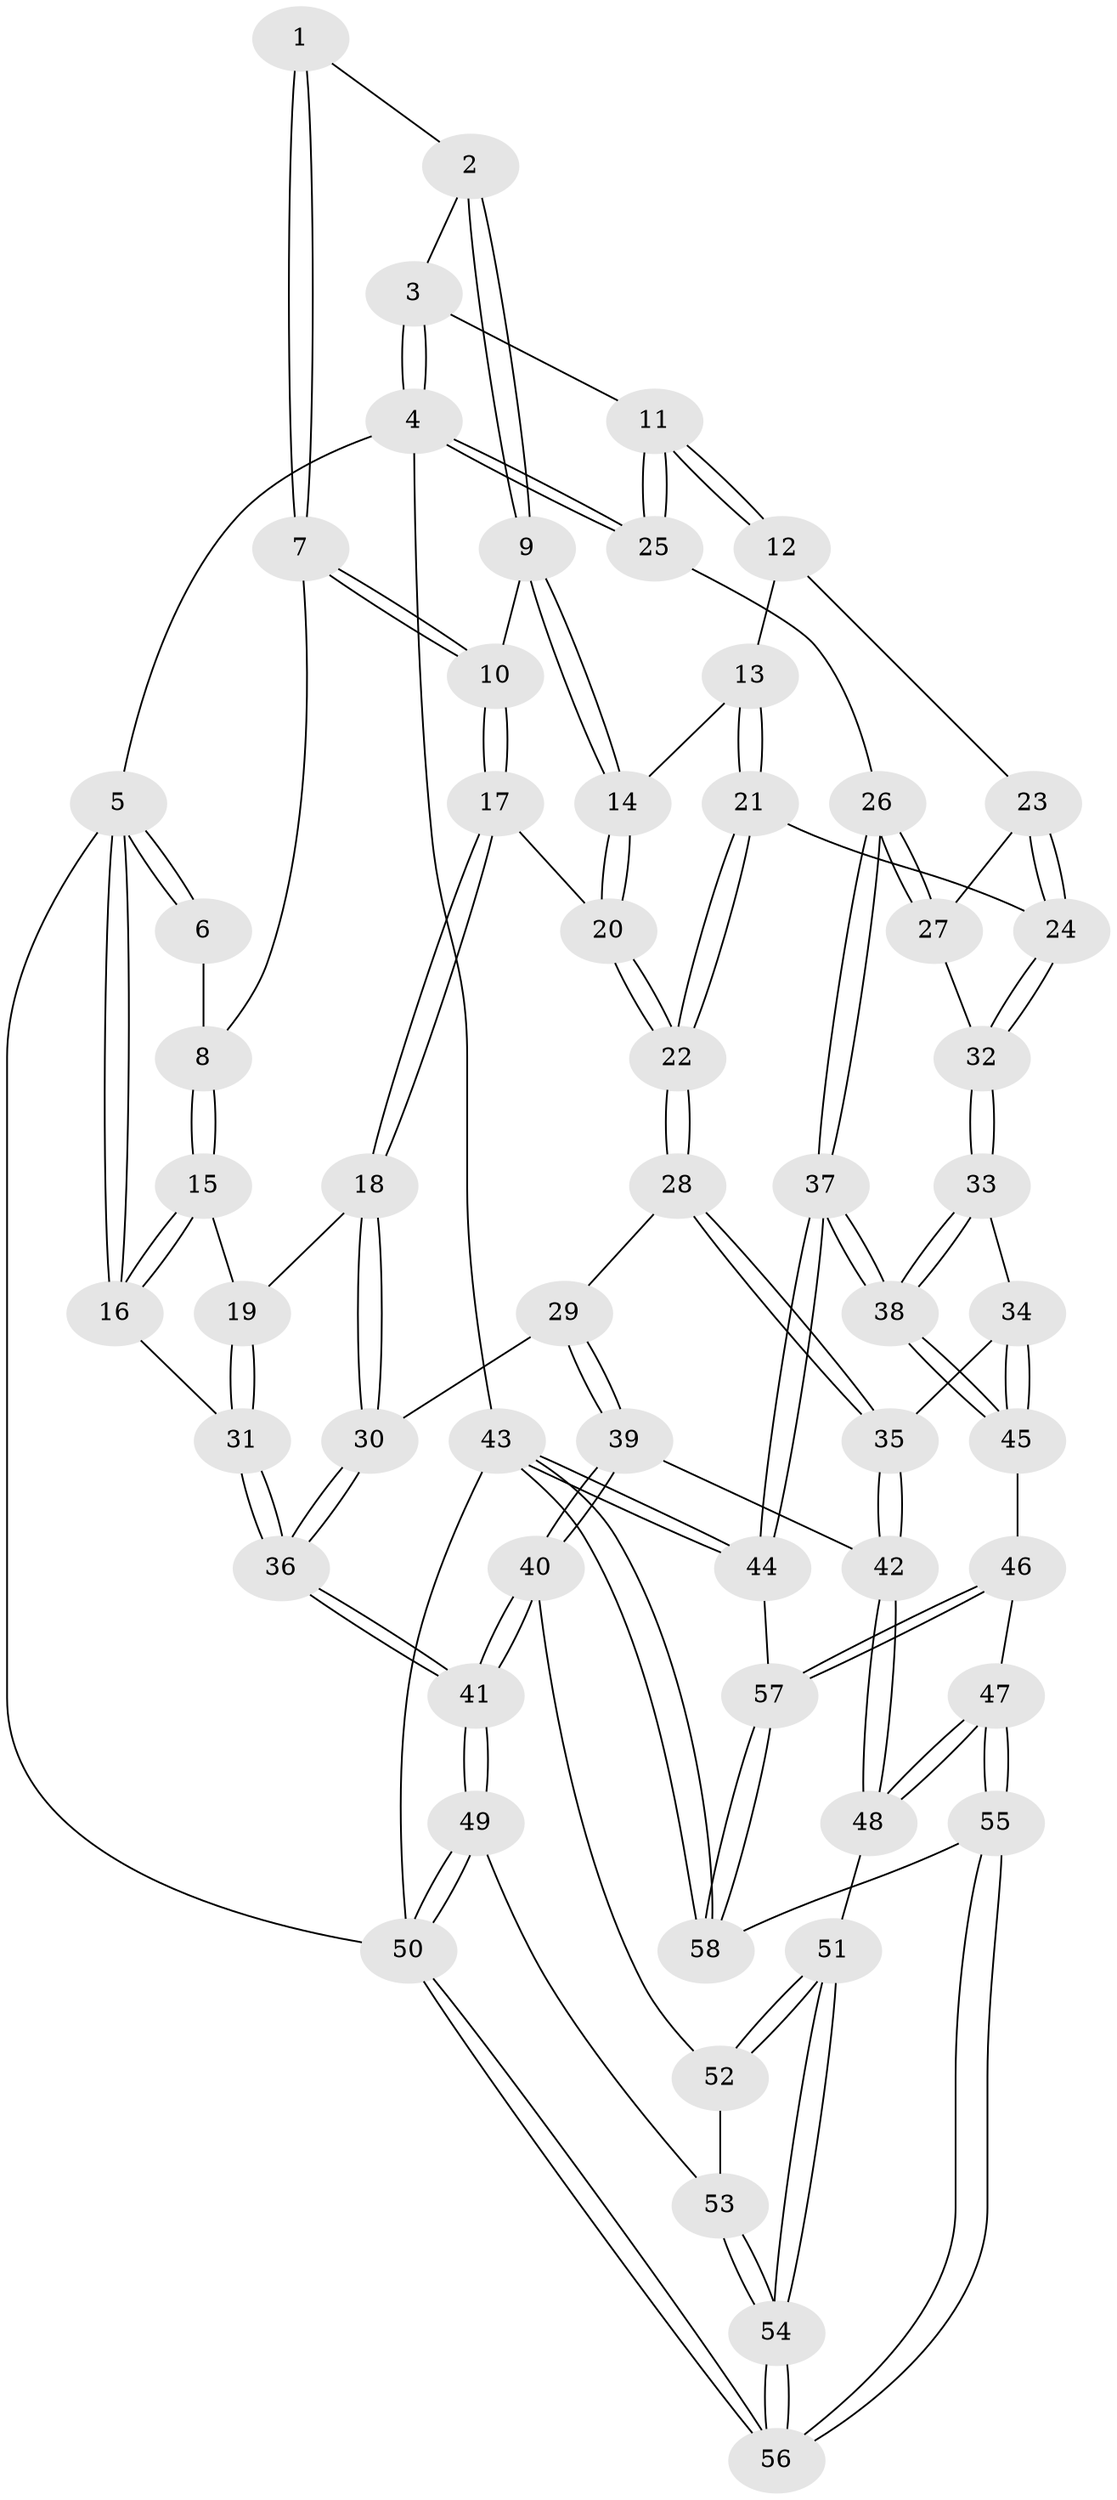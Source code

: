 // Generated by graph-tools (version 1.1) at 2025/03/03/09/25 03:03:22]
// undirected, 58 vertices, 142 edges
graph export_dot {
graph [start="1"]
  node [color=gray90,style=filled];
  1 [pos="+0.3527175729950246+0"];
  2 [pos="+0.6235140128536574+0"];
  3 [pos="+0.7333144575068024+0"];
  4 [pos="+1+0"];
  5 [pos="+0+0"];
  6 [pos="+0+0"];
  7 [pos="+0.2557445537439272+0.13786929494176214"];
  8 [pos="+0.16620585135949437+0.13459765052618627"];
  9 [pos="+0.5971456859375464+0.06161961607863605"];
  10 [pos="+0.2739424347839218+0.1525914874524776"];
  11 [pos="+0.9419837151225645+0.2752465041612394"];
  12 [pos="+0.8070114901473404+0.2507793041643277"];
  13 [pos="+0.6329264285232102+0.1386031040274727"];
  14 [pos="+0.5990733065285196+0.07777343186751222"];
  15 [pos="+0.08628108122409005+0.22319984825281708"];
  16 [pos="+0+0.2768975413108583"];
  17 [pos="+0.3222158142627919+0.3020272186136077"];
  18 [pos="+0.2661070887405184+0.3692442237108"];
  19 [pos="+0.2082094804199166+0.34876044469638356"];
  20 [pos="+0.4094329794146815+0.29397179162048326"];
  21 [pos="+0.6086248109149528+0.38672007897096"];
  22 [pos="+0.5339137619112203+0.4459639330095294"];
  23 [pos="+0.7576117042672377+0.3391933749731051"];
  24 [pos="+0.6432286008849278+0.39635825870569585"];
  25 [pos="+1+0.3336720277495406"];
  26 [pos="+1+0.43984396914304885"];
  27 [pos="+0.7751878172358587+0.4193549185661644"];
  28 [pos="+0.5054538564021742+0.5333601658711866"];
  29 [pos="+0.296171304188114+0.5064255788137086"];
  30 [pos="+0.27714520776600193+0.483422898013736"];
  31 [pos="+0+0.49453535316825753"];
  32 [pos="+0.7198014355680428+0.44970775053238365"];
  33 [pos="+0.7257202974443173+0.48124689245665975"];
  34 [pos="+0.6229470455826681+0.6149464217189593"];
  35 [pos="+0.5302593618955574+0.5852059450230199"];
  36 [pos="+0+0.5728472689838232"];
  37 [pos="+1+0.6834669400967134"];
  38 [pos="+1+0.6844799011644787"];
  39 [pos="+0.26379399469486564+0.663273085724497"];
  40 [pos="+0.2547568821082521+0.6801032626998846"];
  41 [pos="+0+0.5927078826385906"];
  42 [pos="+0.49010870751603364+0.6634497420739092"];
  43 [pos="+1+1"];
  44 [pos="+1+0.7884447337955064"];
  45 [pos="+0.7717685007103204+0.725297691347949"];
  46 [pos="+0.6697421758129409+0.8516417466120271"];
  47 [pos="+0.4939297444635746+0.8191048468515936"];
  48 [pos="+0.46946590717885045+0.7618436501972083"];
  49 [pos="+0+0.69398470287215"];
  50 [pos="+0+1"];
  51 [pos="+0.28502871401730384+0.7641889021636096"];
  52 [pos="+0.2566034374811551+0.6941494780654527"];
  53 [pos="+0.1077802371655154+0.781162306825831"];
  54 [pos="+0.24460914834458633+0.9113926081754676"];
  55 [pos="+0.32285187835242524+1"];
  56 [pos="+0.2602836572920249+1"];
  57 [pos="+0.6781577206601314+0.9951643406850994"];
  58 [pos="+0.6512650822550743+1"];
  1 -- 2;
  1 -- 7;
  1 -- 7;
  2 -- 3;
  2 -- 9;
  2 -- 9;
  3 -- 4;
  3 -- 4;
  3 -- 11;
  4 -- 5;
  4 -- 25;
  4 -- 25;
  4 -- 43;
  5 -- 6;
  5 -- 6;
  5 -- 16;
  5 -- 16;
  5 -- 50;
  6 -- 8;
  7 -- 8;
  7 -- 10;
  7 -- 10;
  8 -- 15;
  8 -- 15;
  9 -- 10;
  9 -- 14;
  9 -- 14;
  10 -- 17;
  10 -- 17;
  11 -- 12;
  11 -- 12;
  11 -- 25;
  11 -- 25;
  12 -- 13;
  12 -- 23;
  13 -- 14;
  13 -- 21;
  13 -- 21;
  14 -- 20;
  14 -- 20;
  15 -- 16;
  15 -- 16;
  15 -- 19;
  16 -- 31;
  17 -- 18;
  17 -- 18;
  17 -- 20;
  18 -- 19;
  18 -- 30;
  18 -- 30;
  19 -- 31;
  19 -- 31;
  20 -- 22;
  20 -- 22;
  21 -- 22;
  21 -- 22;
  21 -- 24;
  22 -- 28;
  22 -- 28;
  23 -- 24;
  23 -- 24;
  23 -- 27;
  24 -- 32;
  24 -- 32;
  25 -- 26;
  26 -- 27;
  26 -- 27;
  26 -- 37;
  26 -- 37;
  27 -- 32;
  28 -- 29;
  28 -- 35;
  28 -- 35;
  29 -- 30;
  29 -- 39;
  29 -- 39;
  30 -- 36;
  30 -- 36;
  31 -- 36;
  31 -- 36;
  32 -- 33;
  32 -- 33;
  33 -- 34;
  33 -- 38;
  33 -- 38;
  34 -- 35;
  34 -- 45;
  34 -- 45;
  35 -- 42;
  35 -- 42;
  36 -- 41;
  36 -- 41;
  37 -- 38;
  37 -- 38;
  37 -- 44;
  37 -- 44;
  38 -- 45;
  38 -- 45;
  39 -- 40;
  39 -- 40;
  39 -- 42;
  40 -- 41;
  40 -- 41;
  40 -- 52;
  41 -- 49;
  41 -- 49;
  42 -- 48;
  42 -- 48;
  43 -- 44;
  43 -- 44;
  43 -- 58;
  43 -- 58;
  43 -- 50;
  44 -- 57;
  45 -- 46;
  46 -- 47;
  46 -- 57;
  46 -- 57;
  47 -- 48;
  47 -- 48;
  47 -- 55;
  47 -- 55;
  48 -- 51;
  49 -- 50;
  49 -- 50;
  49 -- 53;
  50 -- 56;
  50 -- 56;
  51 -- 52;
  51 -- 52;
  51 -- 54;
  51 -- 54;
  52 -- 53;
  53 -- 54;
  53 -- 54;
  54 -- 56;
  54 -- 56;
  55 -- 56;
  55 -- 56;
  55 -- 58;
  57 -- 58;
  57 -- 58;
}
